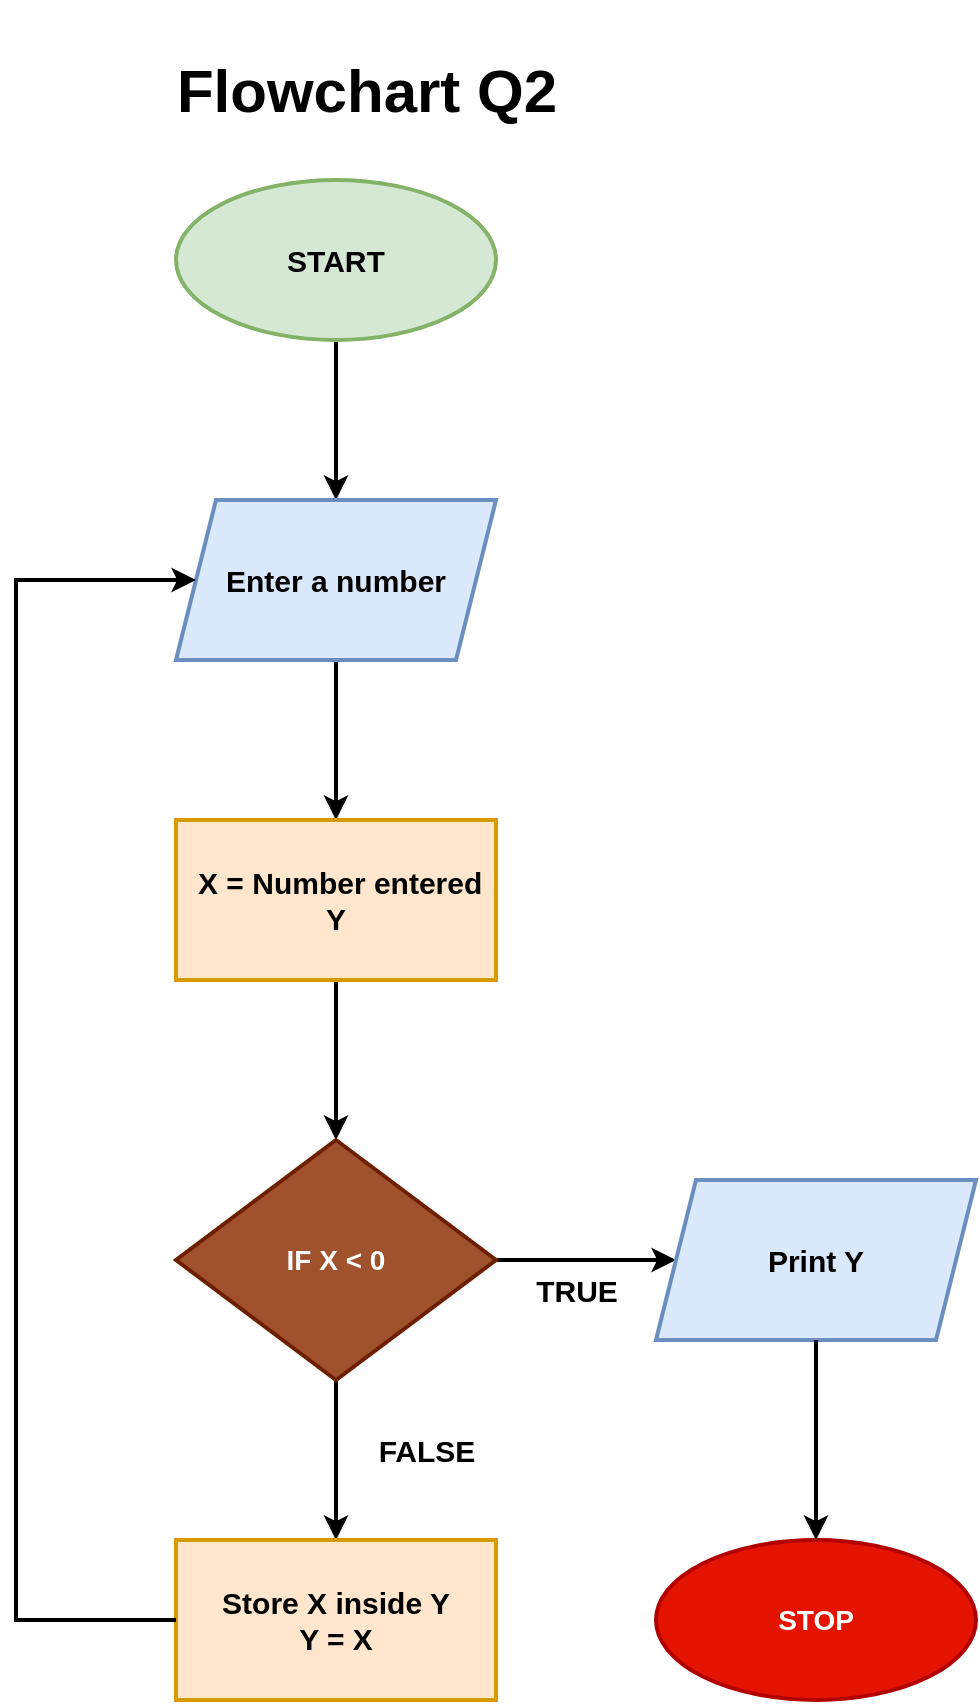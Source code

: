 <mxfile version="20.3.6" type="github">
  <diagram id="4_k5tPPSMsSBLtXXWDVP" name="Page-1">
    <mxGraphModel dx="1673" dy="928" grid="1" gridSize="10" guides="1" tooltips="1" connect="1" arrows="1" fold="1" page="1" pageScale="1" pageWidth="850" pageHeight="1100" math="0" shadow="0">
      <root>
        <mxCell id="0" />
        <mxCell id="1" parent="0" />
        <mxCell id="0I4RmEno-vJBk1Js3pme-3" value="" style="edgeStyle=orthogonalEdgeStyle;rounded=0;orthogonalLoop=1;jettySize=auto;html=1;fontSize=15;strokeWidth=2;" edge="1" parent="1" source="0I4RmEno-vJBk1Js3pme-1" target="0I4RmEno-vJBk1Js3pme-2">
          <mxGeometry relative="1" as="geometry" />
        </mxCell>
        <mxCell id="0I4RmEno-vJBk1Js3pme-1" value="&lt;font style=&quot;font-size: 15px;&quot;&gt;&lt;b&gt;START&lt;/b&gt;&lt;/font&gt;" style="ellipse;whiteSpace=wrap;html=1;strokeWidth=2;fillColor=#d5e8d4;strokeColor=#82b366;" vertex="1" parent="1">
          <mxGeometry x="320" y="120" width="160" height="80" as="geometry" />
        </mxCell>
        <mxCell id="0I4RmEno-vJBk1Js3pme-5" value="" style="edgeStyle=orthogonalEdgeStyle;rounded=0;orthogonalLoop=1;jettySize=auto;html=1;fontSize=15;strokeWidth=2;" edge="1" parent="1" source="0I4RmEno-vJBk1Js3pme-2" target="0I4RmEno-vJBk1Js3pme-4">
          <mxGeometry relative="1" as="geometry" />
        </mxCell>
        <mxCell id="0I4RmEno-vJBk1Js3pme-2" value="&lt;font style=&quot;font-size: 15px;&quot;&gt;&lt;b&gt;Enter a number&lt;br&gt;&lt;/b&gt;&lt;/font&gt;" style="shape=parallelogram;perimeter=parallelogramPerimeter;whiteSpace=wrap;html=1;fixedSize=1;strokeWidth=2;fillColor=#dae8fc;strokeColor=#6c8ebf;" vertex="1" parent="1">
          <mxGeometry x="320" y="280" width="160" height="80" as="geometry" />
        </mxCell>
        <mxCell id="0I4RmEno-vJBk1Js3pme-8" value="" style="edgeStyle=orthogonalEdgeStyle;rounded=0;orthogonalLoop=1;jettySize=auto;html=1;strokeWidth=2;fontSize=15;" edge="1" parent="1" source="0I4RmEno-vJBk1Js3pme-4" target="0I4RmEno-vJBk1Js3pme-7">
          <mxGeometry relative="1" as="geometry" />
        </mxCell>
        <mxCell id="0I4RmEno-vJBk1Js3pme-4" value="&lt;div&gt;&lt;font style=&quot;font-size: 15px;&quot;&gt;&lt;b&gt;&amp;nbsp;X = Number entered&lt;br&gt;&lt;/b&gt;&lt;/font&gt;&lt;/div&gt;&lt;div&gt;&lt;font style=&quot;font-size: 15px;&quot;&gt;&lt;b&gt;Y&lt;/b&gt;&lt;/font&gt;&lt;/div&gt;" style="whiteSpace=wrap;html=1;strokeWidth=2;fillColor=#ffe6cc;strokeColor=#d79b00;" vertex="1" parent="1">
          <mxGeometry x="320" y="440" width="160" height="80" as="geometry" />
        </mxCell>
        <mxCell id="0I4RmEno-vJBk1Js3pme-10" value="" style="edgeStyle=orthogonalEdgeStyle;rounded=0;orthogonalLoop=1;jettySize=auto;html=1;strokeWidth=2;fontSize=15;" edge="1" parent="1" source="0I4RmEno-vJBk1Js3pme-7" target="0I4RmEno-vJBk1Js3pme-9">
          <mxGeometry relative="1" as="geometry" />
        </mxCell>
        <mxCell id="0I4RmEno-vJBk1Js3pme-19" value="" style="edgeStyle=orthogonalEdgeStyle;rounded=0;orthogonalLoop=1;jettySize=auto;html=1;strokeWidth=2;fontSize=15;" edge="1" parent="1" source="0I4RmEno-vJBk1Js3pme-7" target="0I4RmEno-vJBk1Js3pme-18">
          <mxGeometry relative="1" as="geometry" />
        </mxCell>
        <mxCell id="0I4RmEno-vJBk1Js3pme-7" value="&lt;font style=&quot;font-size: 14px;&quot;&gt;&lt;b&gt;IF X &amp;lt; 0&lt;/b&gt;&lt;/font&gt;" style="rhombus;whiteSpace=wrap;html=1;fillColor=#a0522d;strokeColor=#6D1F00;strokeWidth=2;fontColor=#ffffff;" vertex="1" parent="1">
          <mxGeometry x="320" y="600" width="160" height="120" as="geometry" />
        </mxCell>
        <mxCell id="0I4RmEno-vJBk1Js3pme-9" value="&lt;div&gt;&lt;font style=&quot;font-size: 15px;&quot;&gt;&lt;b&gt;&lt;font style=&quot;font-size: 15px;&quot;&gt;Store X inside Y&lt;/font&gt;&lt;/b&gt;&lt;/font&gt;&lt;/div&gt;&lt;div&gt;&lt;font style=&quot;font-size: 15px;&quot;&gt;&lt;b&gt;&lt;font style=&quot;font-size: 15px;&quot;&gt;Y = X&lt;br&gt;&lt;/font&gt;&lt;/b&gt;&lt;/font&gt;&lt;/div&gt;" style="whiteSpace=wrap;html=1;fillColor=#ffe6cc;strokeColor=#d79b00;strokeWidth=2;" vertex="1" parent="1">
          <mxGeometry x="320" y="800" width="160" height="80" as="geometry" />
        </mxCell>
        <mxCell id="0I4RmEno-vJBk1Js3pme-11" value="&lt;font style=&quot;font-size: 14px;&quot;&gt;&lt;b&gt;STOP&lt;/b&gt;&lt;/font&gt;" style="ellipse;whiteSpace=wrap;html=1;fillColor=#e51400;strokeColor=#B20000;strokeWidth=2;fontColor=#ffffff;" vertex="1" parent="1">
          <mxGeometry x="560" y="800" width="160" height="80" as="geometry" />
        </mxCell>
        <mxCell id="0I4RmEno-vJBk1Js3pme-13" value="&lt;b&gt;TRUE&lt;/b&gt;" style="text;html=1;align=center;verticalAlign=middle;resizable=0;points=[];autosize=1;strokeColor=none;fillColor=none;fontSize=15;" vertex="1" parent="1">
          <mxGeometry x="490" y="660" width="60" height="30" as="geometry" />
        </mxCell>
        <mxCell id="0I4RmEno-vJBk1Js3pme-14" value="&lt;b&gt;FALSE&lt;/b&gt;" style="text;html=1;align=center;verticalAlign=middle;resizable=0;points=[];autosize=1;strokeColor=none;fillColor=none;fontSize=15;" vertex="1" parent="1">
          <mxGeometry x="410" y="740" width="70" height="30" as="geometry" />
        </mxCell>
        <mxCell id="0I4RmEno-vJBk1Js3pme-18" value="&lt;b&gt;&lt;font style=&quot;font-size: 15px;&quot;&gt;Print Y&lt;br&gt;&lt;/font&gt;&lt;/b&gt;" style="shape=parallelogram;perimeter=parallelogramPerimeter;whiteSpace=wrap;html=1;fixedSize=1;fillColor=#dae8fc;strokeColor=#6c8ebf;strokeWidth=2;" vertex="1" parent="1">
          <mxGeometry x="560" y="620" width="160" height="80" as="geometry" />
        </mxCell>
        <mxCell id="0I4RmEno-vJBk1Js3pme-20" value="" style="endArrow=classic;html=1;rounded=0;strokeWidth=2;fontSize=15;entryX=0.5;entryY=0;entryDx=0;entryDy=0;exitX=0.5;exitY=1;exitDx=0;exitDy=0;" edge="1" parent="1" source="0I4RmEno-vJBk1Js3pme-18" target="0I4RmEno-vJBk1Js3pme-11">
          <mxGeometry width="50" height="50" relative="1" as="geometry">
            <mxPoint x="590" y="770" as="sourcePoint" />
            <mxPoint x="640" y="720" as="targetPoint" />
          </mxGeometry>
        </mxCell>
        <mxCell id="0I4RmEno-vJBk1Js3pme-21" value="" style="endArrow=classic;html=1;rounded=0;strokeWidth=2;fontSize=15;entryX=0;entryY=0.5;entryDx=0;entryDy=0;exitX=0;exitY=0.5;exitDx=0;exitDy=0;" edge="1" parent="1" source="0I4RmEno-vJBk1Js3pme-9" target="0I4RmEno-vJBk1Js3pme-2">
          <mxGeometry width="50" height="50" relative="1" as="geometry">
            <mxPoint x="320" y="810" as="sourcePoint" />
            <mxPoint x="370" y="760" as="targetPoint" />
            <Array as="points">
              <mxPoint x="240" y="840" />
              <mxPoint x="240" y="320" />
            </Array>
          </mxGeometry>
        </mxCell>
        <mxCell id="0I4RmEno-vJBk1Js3pme-23" value="&lt;h1&gt;Flowchart Q2&lt;br&gt;&lt;/h1&gt;" style="text;html=1;align=center;verticalAlign=middle;resizable=0;points=[];autosize=1;strokeColor=none;fillColor=none;fontSize=15;" vertex="1" parent="1">
          <mxGeometry x="310" y="30" width="210" height="90" as="geometry" />
        </mxCell>
      </root>
    </mxGraphModel>
  </diagram>
</mxfile>

